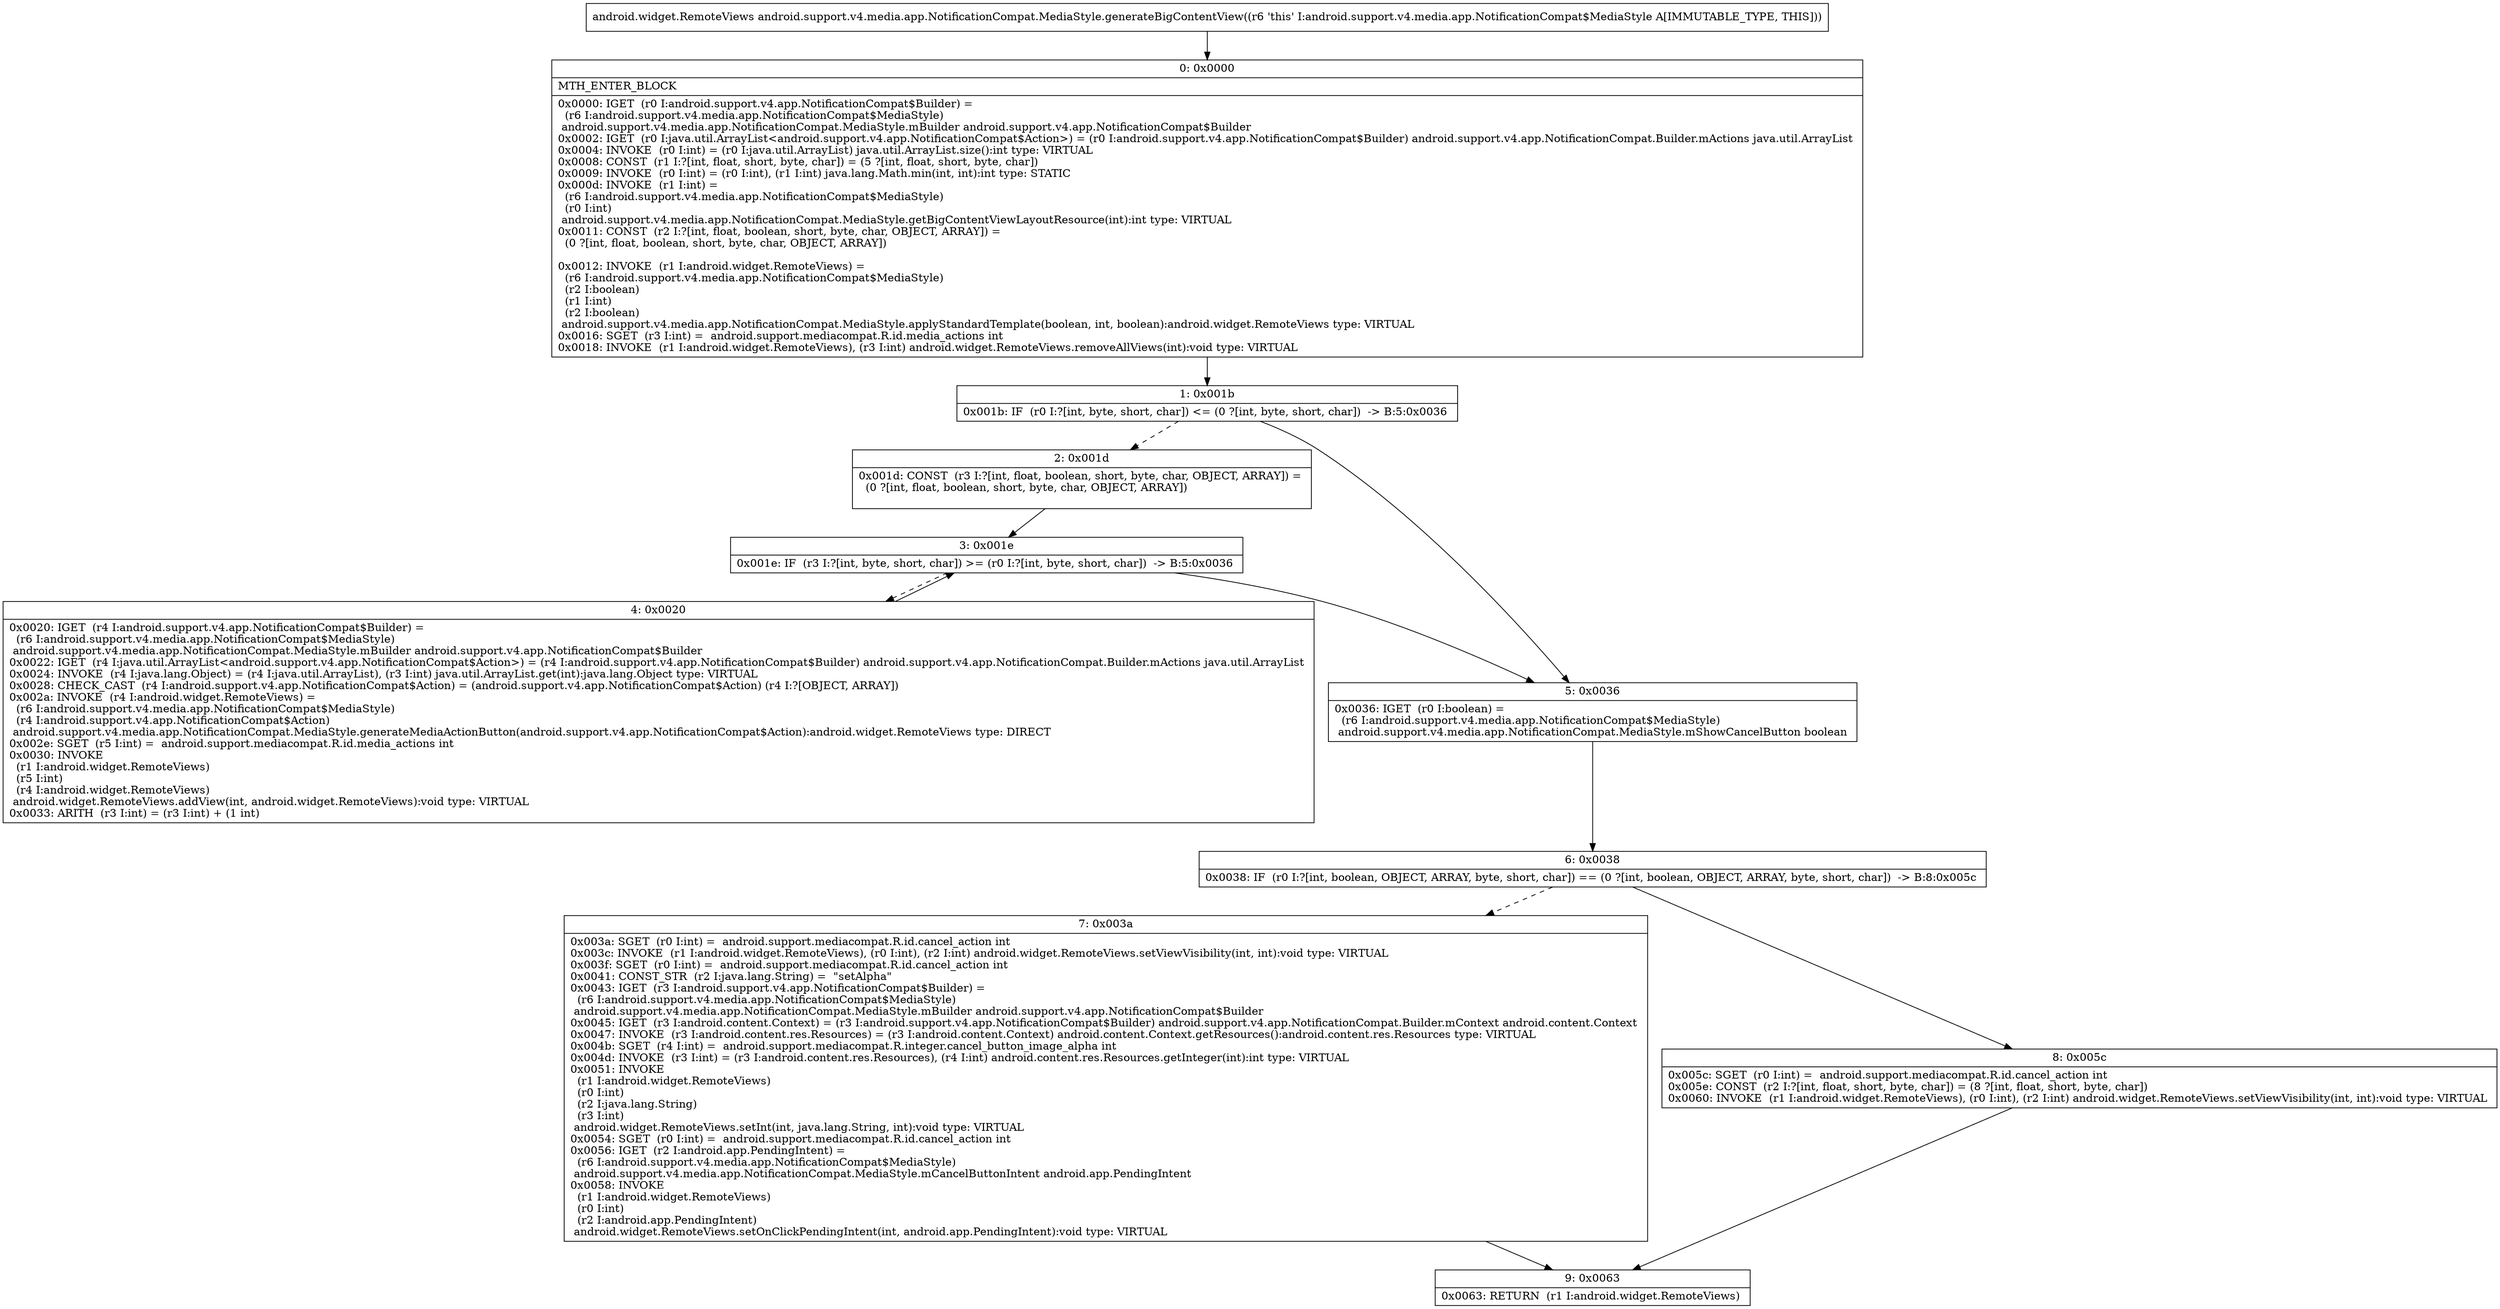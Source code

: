 digraph "CFG forandroid.support.v4.media.app.NotificationCompat.MediaStyle.generateBigContentView()Landroid\/widget\/RemoteViews;" {
Node_0 [shape=record,label="{0\:\ 0x0000|MTH_ENTER_BLOCK\l|0x0000: IGET  (r0 I:android.support.v4.app.NotificationCompat$Builder) = \l  (r6 I:android.support.v4.media.app.NotificationCompat$MediaStyle)\l android.support.v4.media.app.NotificationCompat.MediaStyle.mBuilder android.support.v4.app.NotificationCompat$Builder \l0x0002: IGET  (r0 I:java.util.ArrayList\<android.support.v4.app.NotificationCompat$Action\>) = (r0 I:android.support.v4.app.NotificationCompat$Builder) android.support.v4.app.NotificationCompat.Builder.mActions java.util.ArrayList \l0x0004: INVOKE  (r0 I:int) = (r0 I:java.util.ArrayList) java.util.ArrayList.size():int type: VIRTUAL \l0x0008: CONST  (r1 I:?[int, float, short, byte, char]) = (5 ?[int, float, short, byte, char]) \l0x0009: INVOKE  (r0 I:int) = (r0 I:int), (r1 I:int) java.lang.Math.min(int, int):int type: STATIC \l0x000d: INVOKE  (r1 I:int) = \l  (r6 I:android.support.v4.media.app.NotificationCompat$MediaStyle)\l  (r0 I:int)\l android.support.v4.media.app.NotificationCompat.MediaStyle.getBigContentViewLayoutResource(int):int type: VIRTUAL \l0x0011: CONST  (r2 I:?[int, float, boolean, short, byte, char, OBJECT, ARRAY]) = \l  (0 ?[int, float, boolean, short, byte, char, OBJECT, ARRAY])\l \l0x0012: INVOKE  (r1 I:android.widget.RemoteViews) = \l  (r6 I:android.support.v4.media.app.NotificationCompat$MediaStyle)\l  (r2 I:boolean)\l  (r1 I:int)\l  (r2 I:boolean)\l android.support.v4.media.app.NotificationCompat.MediaStyle.applyStandardTemplate(boolean, int, boolean):android.widget.RemoteViews type: VIRTUAL \l0x0016: SGET  (r3 I:int) =  android.support.mediacompat.R.id.media_actions int \l0x0018: INVOKE  (r1 I:android.widget.RemoteViews), (r3 I:int) android.widget.RemoteViews.removeAllViews(int):void type: VIRTUAL \l}"];
Node_1 [shape=record,label="{1\:\ 0x001b|0x001b: IF  (r0 I:?[int, byte, short, char]) \<= (0 ?[int, byte, short, char])  \-\> B:5:0x0036 \l}"];
Node_2 [shape=record,label="{2\:\ 0x001d|0x001d: CONST  (r3 I:?[int, float, boolean, short, byte, char, OBJECT, ARRAY]) = \l  (0 ?[int, float, boolean, short, byte, char, OBJECT, ARRAY])\l \l}"];
Node_3 [shape=record,label="{3\:\ 0x001e|0x001e: IF  (r3 I:?[int, byte, short, char]) \>= (r0 I:?[int, byte, short, char])  \-\> B:5:0x0036 \l}"];
Node_4 [shape=record,label="{4\:\ 0x0020|0x0020: IGET  (r4 I:android.support.v4.app.NotificationCompat$Builder) = \l  (r6 I:android.support.v4.media.app.NotificationCompat$MediaStyle)\l android.support.v4.media.app.NotificationCompat.MediaStyle.mBuilder android.support.v4.app.NotificationCompat$Builder \l0x0022: IGET  (r4 I:java.util.ArrayList\<android.support.v4.app.NotificationCompat$Action\>) = (r4 I:android.support.v4.app.NotificationCompat$Builder) android.support.v4.app.NotificationCompat.Builder.mActions java.util.ArrayList \l0x0024: INVOKE  (r4 I:java.lang.Object) = (r4 I:java.util.ArrayList), (r3 I:int) java.util.ArrayList.get(int):java.lang.Object type: VIRTUAL \l0x0028: CHECK_CAST  (r4 I:android.support.v4.app.NotificationCompat$Action) = (android.support.v4.app.NotificationCompat$Action) (r4 I:?[OBJECT, ARRAY]) \l0x002a: INVOKE  (r4 I:android.widget.RemoteViews) = \l  (r6 I:android.support.v4.media.app.NotificationCompat$MediaStyle)\l  (r4 I:android.support.v4.app.NotificationCompat$Action)\l android.support.v4.media.app.NotificationCompat.MediaStyle.generateMediaActionButton(android.support.v4.app.NotificationCompat$Action):android.widget.RemoteViews type: DIRECT \l0x002e: SGET  (r5 I:int) =  android.support.mediacompat.R.id.media_actions int \l0x0030: INVOKE  \l  (r1 I:android.widget.RemoteViews)\l  (r5 I:int)\l  (r4 I:android.widget.RemoteViews)\l android.widget.RemoteViews.addView(int, android.widget.RemoteViews):void type: VIRTUAL \l0x0033: ARITH  (r3 I:int) = (r3 I:int) + (1 int) \l}"];
Node_5 [shape=record,label="{5\:\ 0x0036|0x0036: IGET  (r0 I:boolean) = \l  (r6 I:android.support.v4.media.app.NotificationCompat$MediaStyle)\l android.support.v4.media.app.NotificationCompat.MediaStyle.mShowCancelButton boolean \l}"];
Node_6 [shape=record,label="{6\:\ 0x0038|0x0038: IF  (r0 I:?[int, boolean, OBJECT, ARRAY, byte, short, char]) == (0 ?[int, boolean, OBJECT, ARRAY, byte, short, char])  \-\> B:8:0x005c \l}"];
Node_7 [shape=record,label="{7\:\ 0x003a|0x003a: SGET  (r0 I:int) =  android.support.mediacompat.R.id.cancel_action int \l0x003c: INVOKE  (r1 I:android.widget.RemoteViews), (r0 I:int), (r2 I:int) android.widget.RemoteViews.setViewVisibility(int, int):void type: VIRTUAL \l0x003f: SGET  (r0 I:int) =  android.support.mediacompat.R.id.cancel_action int \l0x0041: CONST_STR  (r2 I:java.lang.String) =  \"setAlpha\" \l0x0043: IGET  (r3 I:android.support.v4.app.NotificationCompat$Builder) = \l  (r6 I:android.support.v4.media.app.NotificationCompat$MediaStyle)\l android.support.v4.media.app.NotificationCompat.MediaStyle.mBuilder android.support.v4.app.NotificationCompat$Builder \l0x0045: IGET  (r3 I:android.content.Context) = (r3 I:android.support.v4.app.NotificationCompat$Builder) android.support.v4.app.NotificationCompat.Builder.mContext android.content.Context \l0x0047: INVOKE  (r3 I:android.content.res.Resources) = (r3 I:android.content.Context) android.content.Context.getResources():android.content.res.Resources type: VIRTUAL \l0x004b: SGET  (r4 I:int) =  android.support.mediacompat.R.integer.cancel_button_image_alpha int \l0x004d: INVOKE  (r3 I:int) = (r3 I:android.content.res.Resources), (r4 I:int) android.content.res.Resources.getInteger(int):int type: VIRTUAL \l0x0051: INVOKE  \l  (r1 I:android.widget.RemoteViews)\l  (r0 I:int)\l  (r2 I:java.lang.String)\l  (r3 I:int)\l android.widget.RemoteViews.setInt(int, java.lang.String, int):void type: VIRTUAL \l0x0054: SGET  (r0 I:int) =  android.support.mediacompat.R.id.cancel_action int \l0x0056: IGET  (r2 I:android.app.PendingIntent) = \l  (r6 I:android.support.v4.media.app.NotificationCompat$MediaStyle)\l android.support.v4.media.app.NotificationCompat.MediaStyle.mCancelButtonIntent android.app.PendingIntent \l0x0058: INVOKE  \l  (r1 I:android.widget.RemoteViews)\l  (r0 I:int)\l  (r2 I:android.app.PendingIntent)\l android.widget.RemoteViews.setOnClickPendingIntent(int, android.app.PendingIntent):void type: VIRTUAL \l}"];
Node_8 [shape=record,label="{8\:\ 0x005c|0x005c: SGET  (r0 I:int) =  android.support.mediacompat.R.id.cancel_action int \l0x005e: CONST  (r2 I:?[int, float, short, byte, char]) = (8 ?[int, float, short, byte, char]) \l0x0060: INVOKE  (r1 I:android.widget.RemoteViews), (r0 I:int), (r2 I:int) android.widget.RemoteViews.setViewVisibility(int, int):void type: VIRTUAL \l}"];
Node_9 [shape=record,label="{9\:\ 0x0063|0x0063: RETURN  (r1 I:android.widget.RemoteViews) \l}"];
MethodNode[shape=record,label="{android.widget.RemoteViews android.support.v4.media.app.NotificationCompat.MediaStyle.generateBigContentView((r6 'this' I:android.support.v4.media.app.NotificationCompat$MediaStyle A[IMMUTABLE_TYPE, THIS])) }"];
MethodNode -> Node_0;
Node_0 -> Node_1;
Node_1 -> Node_2[style=dashed];
Node_1 -> Node_5;
Node_2 -> Node_3;
Node_3 -> Node_4[style=dashed];
Node_3 -> Node_5;
Node_4 -> Node_3;
Node_5 -> Node_6;
Node_6 -> Node_7[style=dashed];
Node_6 -> Node_8;
Node_7 -> Node_9;
Node_8 -> Node_9;
}


